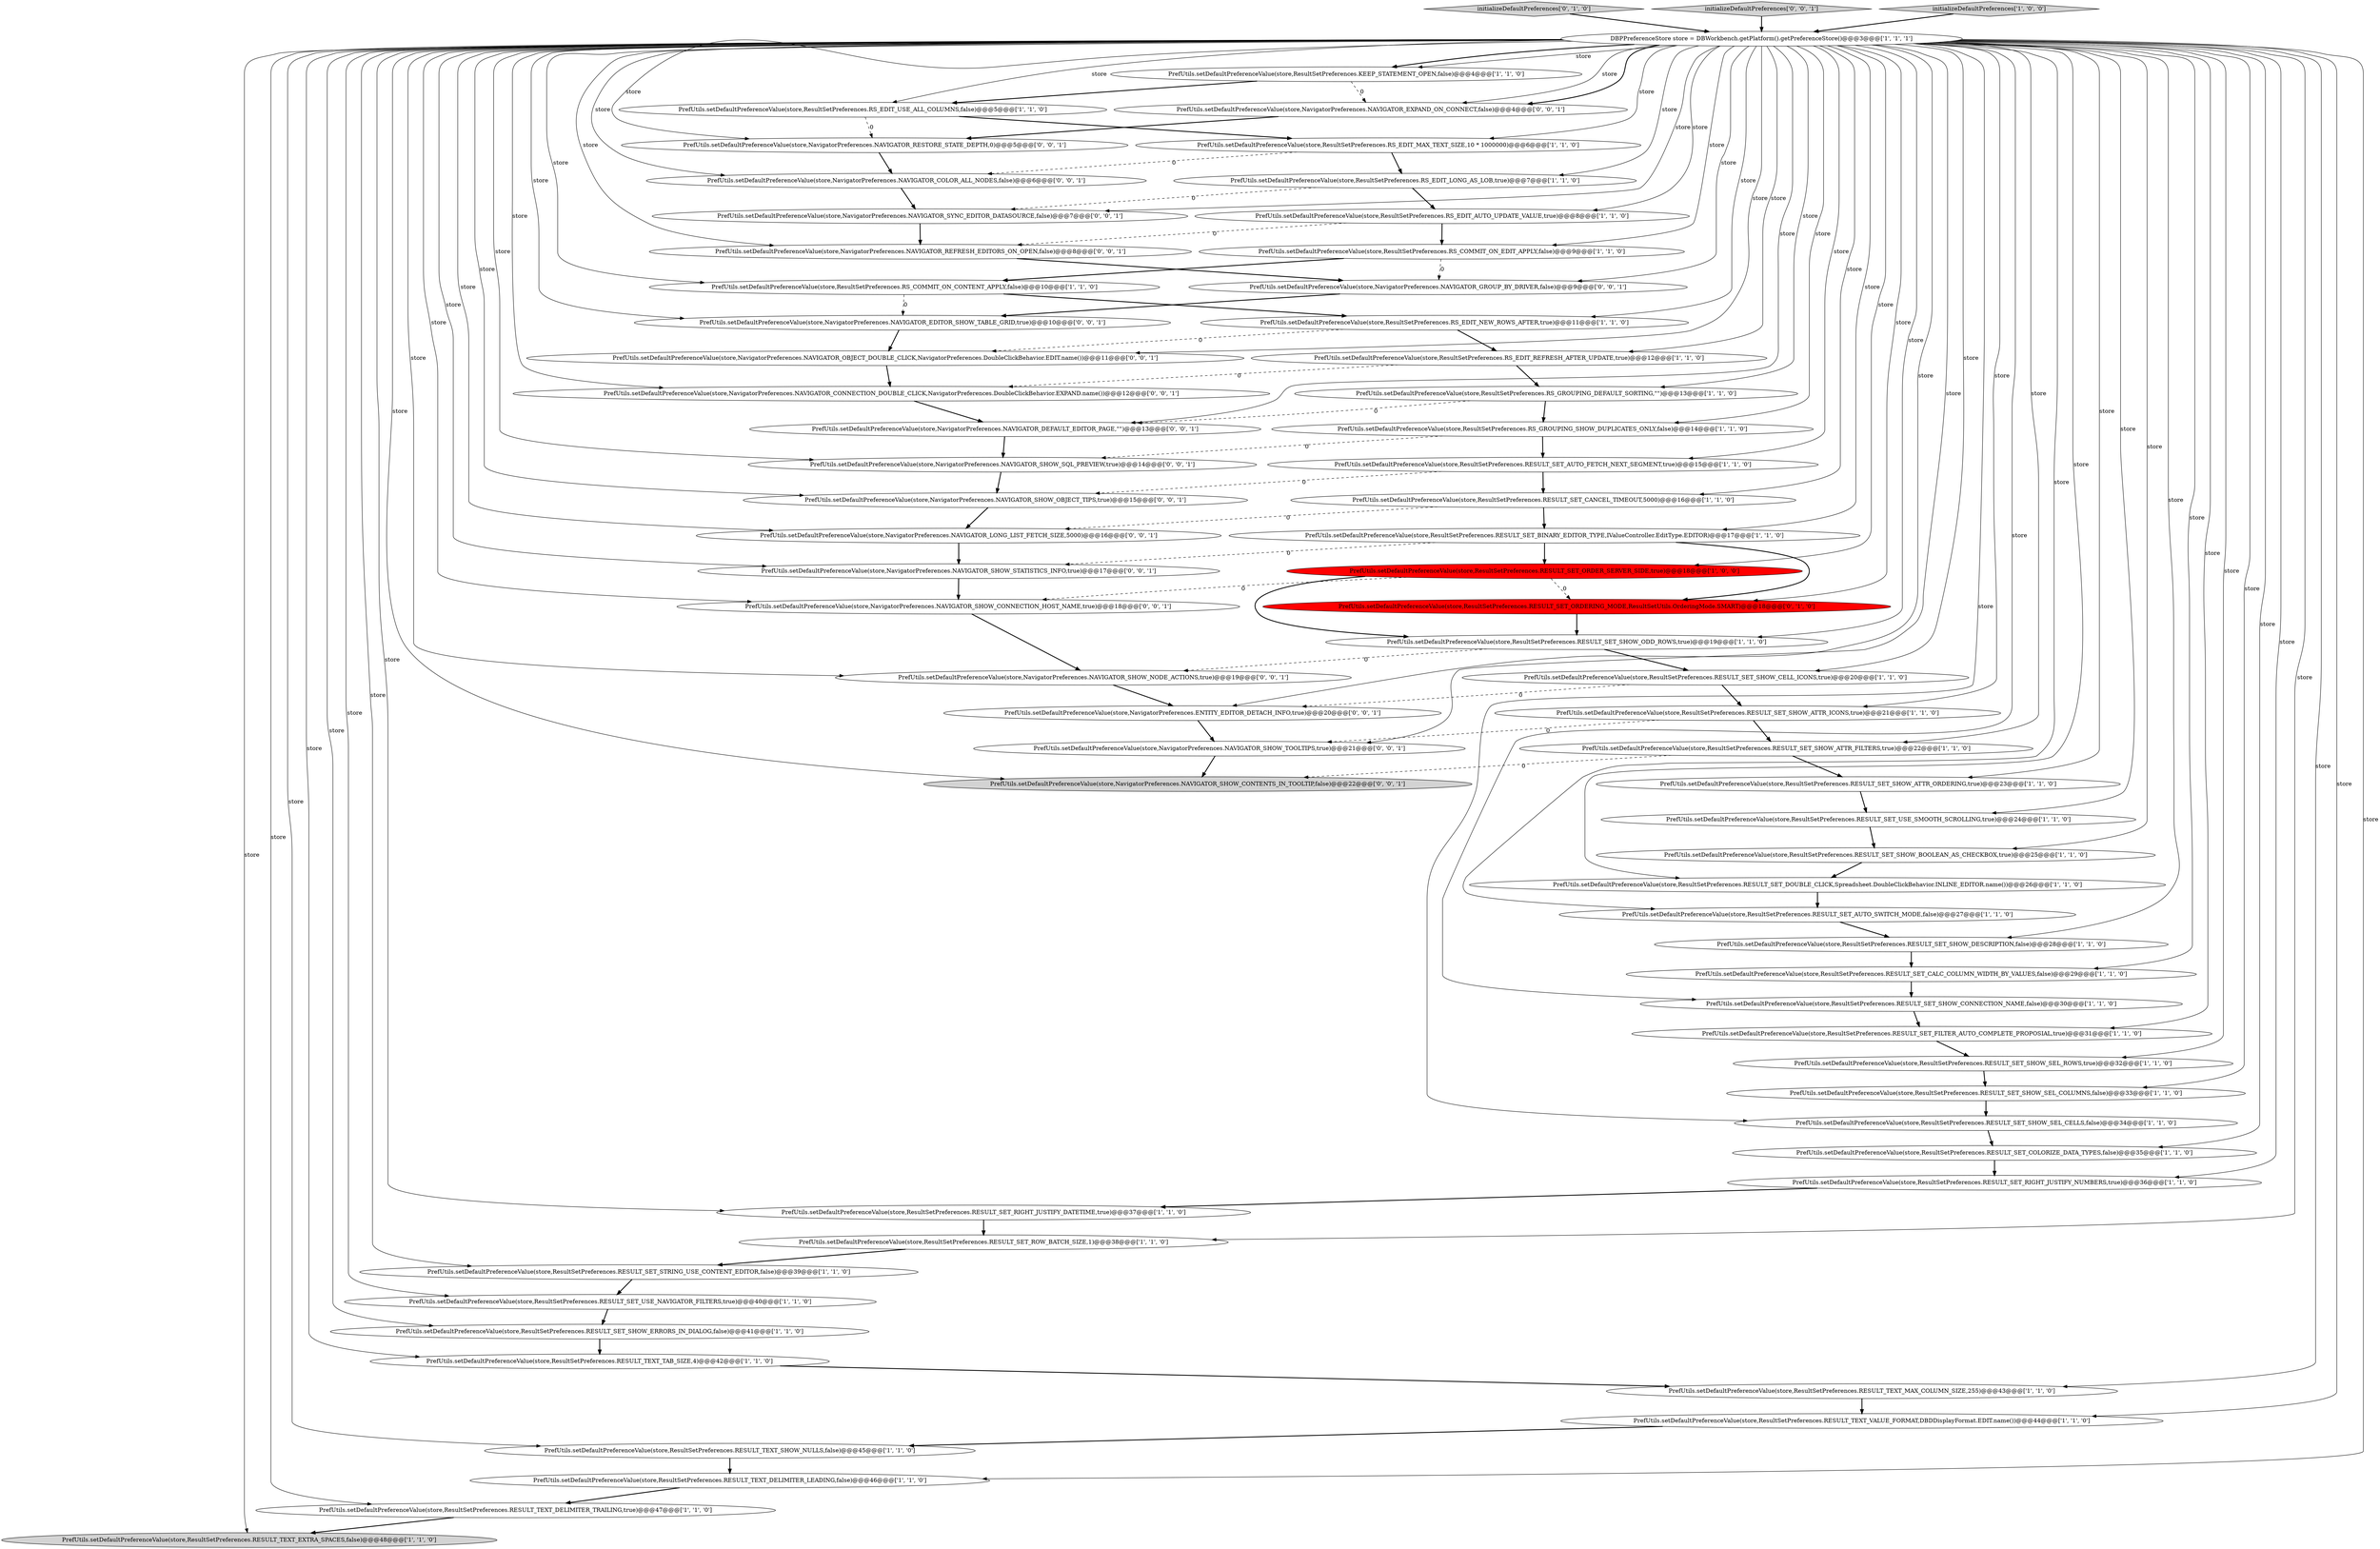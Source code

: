 digraph {
12 [style = filled, label = "PrefUtils.setDefaultPreferenceValue(store,ResultSetPreferences.RESULT_SET_DOUBLE_CLICK,Spreadsheet.DoubleClickBehavior.INLINE_EDITOR.name())@@@26@@@['1', '1', '0']", fillcolor = white, shape = ellipse image = "AAA0AAABBB1BBB"];
67 [style = filled, label = "PrefUtils.setDefaultPreferenceValue(store,NavigatorPreferences.NAVIGATOR_EDITOR_SHOW_TABLE_GRID,true)@@@10@@@['0', '0', '1']", fillcolor = white, shape = ellipse image = "AAA0AAABBB3BBB"];
37 [style = filled, label = "PrefUtils.setDefaultPreferenceValue(store,ResultSetPreferences.RESULT_SET_ORDER_SERVER_SIDE,true)@@@18@@@['1', '0', '0']", fillcolor = red, shape = ellipse image = "AAA1AAABBB1BBB"];
20 [style = filled, label = "PrefUtils.setDefaultPreferenceValue(store,ResultSetPreferences.RS_EDIT_AUTO_UPDATE_VALUE,true)@@@8@@@['1', '1', '0']", fillcolor = white, shape = ellipse image = "AAA0AAABBB1BBB"];
3 [style = filled, label = "PrefUtils.setDefaultPreferenceValue(store,ResultSetPreferences.RESULT_TEXT_SHOW_NULLS,false)@@@45@@@['1', '1', '0']", fillcolor = white, shape = ellipse image = "AAA0AAABBB1BBB"];
45 [style = filled, label = "PrefUtils.setDefaultPreferenceValue(store,ResultSetPreferences.RESULT_SET_SHOW_ODD_ROWS,true)@@@19@@@['1', '1', '0']", fillcolor = white, shape = ellipse image = "AAA0AAABBB1BBB"];
19 [style = filled, label = "PrefUtils.setDefaultPreferenceValue(store,ResultSetPreferences.RS_EDIT_REFRESH_AFTER_UPDATE,true)@@@12@@@['1', '1', '0']", fillcolor = white, shape = ellipse image = "AAA0AAABBB1BBB"];
44 [style = filled, label = "PrefUtils.setDefaultPreferenceValue(store,ResultSetPreferences.RS_COMMIT_ON_EDIT_APPLY,false)@@@9@@@['1', '1', '0']", fillcolor = white, shape = ellipse image = "AAA0AAABBB1BBB"];
62 [style = filled, label = "PrefUtils.setDefaultPreferenceValue(store,NavigatorPreferences.NAVIGATOR_EXPAND_ON_CONNECT,false)@@@4@@@['0', '0', '1']", fillcolor = white, shape = ellipse image = "AAA0AAABBB3BBB"];
41 [style = filled, label = "PrefUtils.setDefaultPreferenceValue(store,ResultSetPreferences.RESULT_SET_SHOW_BOOLEAN_AS_CHECKBOX,true)@@@25@@@['1', '1', '0']", fillcolor = white, shape = ellipse image = "AAA0AAABBB1BBB"];
22 [style = filled, label = "PrefUtils.setDefaultPreferenceValue(store,ResultSetPreferences.RESULT_SET_SHOW_ATTR_FILTERS,true)@@@22@@@['1', '1', '0']", fillcolor = white, shape = ellipse image = "AAA0AAABBB1BBB"];
29 [style = filled, label = "PrefUtils.setDefaultPreferenceValue(store,ResultSetPreferences.RESULT_SET_SHOW_CELL_ICONS,true)@@@20@@@['1', '1', '0']", fillcolor = white, shape = ellipse image = "AAA0AAABBB1BBB"];
2 [style = filled, label = "PrefUtils.setDefaultPreferenceValue(store,ResultSetPreferences.RS_GROUPING_DEFAULT_SORTING,\"\")@@@13@@@['1', '1', '0']", fillcolor = white, shape = ellipse image = "AAA0AAABBB1BBB"];
56 [style = filled, label = "PrefUtils.setDefaultPreferenceValue(store,NavigatorPreferences.NAVIGATOR_LONG_LIST_FETCH_SIZE,5000)@@@16@@@['0', '0', '1']", fillcolor = white, shape = ellipse image = "AAA0AAABBB3BBB"];
61 [style = filled, label = "PrefUtils.setDefaultPreferenceValue(store,NavigatorPreferences.NAVIGATOR_SHOW_NODE_ACTIONS,true)@@@19@@@['0', '0', '1']", fillcolor = white, shape = ellipse image = "AAA0AAABBB3BBB"];
34 [style = filled, label = "PrefUtils.setDefaultPreferenceValue(store,ResultSetPreferences.RESULT_SET_COLORIZE_DATA_TYPES,false)@@@35@@@['1', '1', '0']", fillcolor = white, shape = ellipse image = "AAA0AAABBB1BBB"];
31 [style = filled, label = "PrefUtils.setDefaultPreferenceValue(store,ResultSetPreferences.RESULT_TEXT_EXTRA_SPACES,false)@@@48@@@['1', '1', '0']", fillcolor = lightgray, shape = ellipse image = "AAA0AAABBB1BBB"];
38 [style = filled, label = "PrefUtils.setDefaultPreferenceValue(store,ResultSetPreferences.RESULT_SET_RIGHT_JUSTIFY_DATETIME,true)@@@37@@@['1', '1', '0']", fillcolor = white, shape = ellipse image = "AAA0AAABBB1BBB"];
64 [style = filled, label = "PrefUtils.setDefaultPreferenceValue(store,NavigatorPreferences.ENTITY_EDITOR_DETACH_INFO,true)@@@20@@@['0', '0', '1']", fillcolor = white, shape = ellipse image = "AAA0AAABBB3BBB"];
60 [style = filled, label = "PrefUtils.setDefaultPreferenceValue(store,NavigatorPreferences.NAVIGATOR_COLOR_ALL_NODES,false)@@@6@@@['0', '0', '1']", fillcolor = white, shape = ellipse image = "AAA0AAABBB3BBB"];
46 [style = filled, label = "PrefUtils.setDefaultPreferenceValue(store,ResultSetPreferences.RESULT_SET_SHOW_ATTR_ORDERING,true)@@@23@@@['1', '1', '0']", fillcolor = white, shape = ellipse image = "AAA0AAABBB1BBB"];
0 [style = filled, label = "PrefUtils.setDefaultPreferenceValue(store,ResultSetPreferences.RESULT_SET_SHOW_SEL_CELLS,false)@@@34@@@['1', '1', '0']", fillcolor = white, shape = ellipse image = "AAA0AAABBB1BBB"];
27 [style = filled, label = "PrefUtils.setDefaultPreferenceValue(store,ResultSetPreferences.RS_EDIT_NEW_ROWS_AFTER,true)@@@11@@@['1', '1', '0']", fillcolor = white, shape = ellipse image = "AAA0AAABBB1BBB"];
25 [style = filled, label = "PrefUtils.setDefaultPreferenceValue(store,ResultSetPreferences.RESULT_SET_ROW_BATCH_SIZE,1)@@@38@@@['1', '1', '0']", fillcolor = white, shape = ellipse image = "AAA0AAABBB1BBB"];
48 [style = filled, label = "PrefUtils.setDefaultPreferenceValue(store,ResultSetPreferences.RESULT_SET_ORDERING_MODE,ResultSetUtils.OrderingMode.SMART)@@@18@@@['0', '1', '0']", fillcolor = red, shape = ellipse image = "AAA1AAABBB2BBB"];
66 [style = filled, label = "PrefUtils.setDefaultPreferenceValue(store,NavigatorPreferences.NAVIGATOR_SHOW_CONTENTS_IN_TOOLTIP,false)@@@22@@@['0', '0', '1']", fillcolor = lightgray, shape = ellipse image = "AAA0AAABBB3BBB"];
28 [style = filled, label = "PrefUtils.setDefaultPreferenceValue(store,ResultSetPreferences.RESULT_SET_SHOW_ATTR_ICONS,true)@@@21@@@['1', '1', '0']", fillcolor = white, shape = ellipse image = "AAA0AAABBB1BBB"];
13 [style = filled, label = "PrefUtils.setDefaultPreferenceValue(store,ResultSetPreferences.RESULT_SET_AUTO_SWITCH_MODE,false)@@@27@@@['1', '1', '0']", fillcolor = white, shape = ellipse image = "AAA0AAABBB1BBB"];
11 [style = filled, label = "DBPPreferenceStore store = DBWorkbench.getPlatform().getPreferenceStore()@@@3@@@['1', '1', '1']", fillcolor = white, shape = ellipse image = "AAA0AAABBB1BBB"];
47 [style = filled, label = "initializeDefaultPreferences['0', '1', '0']", fillcolor = lightgray, shape = diamond image = "AAA0AAABBB2BBB"];
6 [style = filled, label = "PrefUtils.setDefaultPreferenceValue(store,ResultSetPreferences.RESULT_SET_CANCEL_TIMEOUT,5000)@@@16@@@['1', '1', '0']", fillcolor = white, shape = ellipse image = "AAA0AAABBB1BBB"];
23 [style = filled, label = "PrefUtils.setDefaultPreferenceValue(store,ResultSetPreferences.RESULT_SET_SHOW_CONNECTION_NAME,false)@@@30@@@['1', '1', '0']", fillcolor = white, shape = ellipse image = "AAA0AAABBB1BBB"];
58 [style = filled, label = "PrefUtils.setDefaultPreferenceValue(store,NavigatorPreferences.NAVIGATOR_SHOW_TOOLTIPS,true)@@@21@@@['0', '0', '1']", fillcolor = white, shape = ellipse image = "AAA0AAABBB3BBB"];
16 [style = filled, label = "PrefUtils.setDefaultPreferenceValue(store,ResultSetPreferences.RESULT_TEXT_DELIMITER_LEADING,false)@@@46@@@['1', '1', '0']", fillcolor = white, shape = ellipse image = "AAA0AAABBB1BBB"];
51 [style = filled, label = "initializeDefaultPreferences['0', '0', '1']", fillcolor = lightgray, shape = diamond image = "AAA0AAABBB3BBB"];
9 [style = filled, label = "PrefUtils.setDefaultPreferenceValue(store,ResultSetPreferences.RESULT_SET_SHOW_SEL_ROWS,true)@@@32@@@['1', '1', '0']", fillcolor = white, shape = ellipse image = "AAA0AAABBB1BBB"];
63 [style = filled, label = "PrefUtils.setDefaultPreferenceValue(store,NavigatorPreferences.NAVIGATOR_DEFAULT_EDITOR_PAGE,\"\")@@@13@@@['0', '0', '1']", fillcolor = white, shape = ellipse image = "AAA0AAABBB3BBB"];
8 [style = filled, label = "PrefUtils.setDefaultPreferenceValue(store,ResultSetPreferences.RS_EDIT_LONG_AS_LOB,true)@@@7@@@['1', '1', '0']", fillcolor = white, shape = ellipse image = "AAA0AAABBB1BBB"];
39 [style = filled, label = "PrefUtils.setDefaultPreferenceValue(store,ResultSetPreferences.RESULT_SET_SHOW_ERRORS_IN_DIALOG,false)@@@41@@@['1', '1', '0']", fillcolor = white, shape = ellipse image = "AAA0AAABBB1BBB"];
59 [style = filled, label = "PrefUtils.setDefaultPreferenceValue(store,NavigatorPreferences.NAVIGATOR_GROUP_BY_DRIVER,false)@@@9@@@['0', '0', '1']", fillcolor = white, shape = ellipse image = "AAA0AAABBB3BBB"];
18 [style = filled, label = "PrefUtils.setDefaultPreferenceValue(store,ResultSetPreferences.RESULT_TEXT_VALUE_FORMAT,DBDDisplayFormat.EDIT.name())@@@44@@@['1', '1', '0']", fillcolor = white, shape = ellipse image = "AAA0AAABBB1BBB"];
21 [style = filled, label = "PrefUtils.setDefaultPreferenceValue(store,ResultSetPreferences.RESULT_SET_AUTO_FETCH_NEXT_SEGMENT,true)@@@15@@@['1', '1', '0']", fillcolor = white, shape = ellipse image = "AAA0AAABBB1BBB"];
5 [style = filled, label = "PrefUtils.setDefaultPreferenceValue(store,ResultSetPreferences.RESULT_SET_CALC_COLUMN_WIDTH_BY_VALUES,false)@@@29@@@['1', '1', '0']", fillcolor = white, shape = ellipse image = "AAA0AAABBB1BBB"];
26 [style = filled, label = "PrefUtils.setDefaultPreferenceValue(store,ResultSetPreferences.RESULT_SET_STRING_USE_CONTENT_EDITOR,false)@@@39@@@['1', '1', '0']", fillcolor = white, shape = ellipse image = "AAA0AAABBB1BBB"];
55 [style = filled, label = "PrefUtils.setDefaultPreferenceValue(store,NavigatorPreferences.NAVIGATOR_SHOW_STATISTICS_INFO,true)@@@17@@@['0', '0', '1']", fillcolor = white, shape = ellipse image = "AAA0AAABBB3BBB"];
43 [style = filled, label = "PrefUtils.setDefaultPreferenceValue(store,ResultSetPreferences.RESULT_SET_SHOW_DESCRIPTION,false)@@@28@@@['1', '1', '0']", fillcolor = white, shape = ellipse image = "AAA0AAABBB1BBB"];
65 [style = filled, label = "PrefUtils.setDefaultPreferenceValue(store,NavigatorPreferences.NAVIGATOR_SYNC_EDITOR_DATASOURCE,false)@@@7@@@['0', '0', '1']", fillcolor = white, shape = ellipse image = "AAA0AAABBB3BBB"];
33 [style = filled, label = "PrefUtils.setDefaultPreferenceValue(store,ResultSetPreferences.RESULT_TEXT_MAX_COLUMN_SIZE,255)@@@43@@@['1', '1', '0']", fillcolor = white, shape = ellipse image = "AAA0AAABBB1BBB"];
50 [style = filled, label = "PrefUtils.setDefaultPreferenceValue(store,NavigatorPreferences.NAVIGATOR_REFRESH_EDITORS_ON_OPEN,false)@@@8@@@['0', '0', '1']", fillcolor = white, shape = ellipse image = "AAA0AAABBB3BBB"];
52 [style = filled, label = "PrefUtils.setDefaultPreferenceValue(store,NavigatorPreferences.NAVIGATOR_SHOW_CONNECTION_HOST_NAME,true)@@@18@@@['0', '0', '1']", fillcolor = white, shape = ellipse image = "AAA0AAABBB3BBB"];
32 [style = filled, label = "PrefUtils.setDefaultPreferenceValue(store,ResultSetPreferences.RESULT_TEXT_TAB_SIZE,4)@@@42@@@['1', '1', '0']", fillcolor = white, shape = ellipse image = "AAA0AAABBB1BBB"];
36 [style = filled, label = "PrefUtils.setDefaultPreferenceValue(store,ResultSetPreferences.RS_EDIT_USE_ALL_COLUMNS,false)@@@5@@@['1', '1', '0']", fillcolor = white, shape = ellipse image = "AAA0AAABBB1BBB"];
1 [style = filled, label = "PrefUtils.setDefaultPreferenceValue(store,ResultSetPreferences.RESULT_SET_BINARY_EDITOR_TYPE,IValueController.EditType.EDITOR)@@@17@@@['1', '1', '0']", fillcolor = white, shape = ellipse image = "AAA0AAABBB1BBB"];
49 [style = filled, label = "PrefUtils.setDefaultPreferenceValue(store,NavigatorPreferences.NAVIGATOR_OBJECT_DOUBLE_CLICK,NavigatorPreferences.DoubleClickBehavior.EDIT.name())@@@11@@@['0', '0', '1']", fillcolor = white, shape = ellipse image = "AAA0AAABBB3BBB"];
4 [style = filled, label = "PrefUtils.setDefaultPreferenceValue(store,ResultSetPreferences.RS_GROUPING_SHOW_DUPLICATES_ONLY,false)@@@14@@@['1', '1', '0']", fillcolor = white, shape = ellipse image = "AAA0AAABBB1BBB"];
10 [style = filled, label = "PrefUtils.setDefaultPreferenceValue(store,ResultSetPreferences.RESULT_SET_SHOW_SEL_COLUMNS,false)@@@33@@@['1', '1', '0']", fillcolor = white, shape = ellipse image = "AAA0AAABBB1BBB"];
7 [style = filled, label = "PrefUtils.setDefaultPreferenceValue(store,ResultSetPreferences.RESULT_SET_USE_SMOOTH_SCROLLING,true)@@@24@@@['1', '1', '0']", fillcolor = white, shape = ellipse image = "AAA0AAABBB1BBB"];
42 [style = filled, label = "PrefUtils.setDefaultPreferenceValue(store,ResultSetPreferences.RESULT_TEXT_DELIMITER_TRAILING,true)@@@47@@@['1', '1', '0']", fillcolor = white, shape = ellipse image = "AAA0AAABBB1BBB"];
14 [style = filled, label = "PrefUtils.setDefaultPreferenceValue(store,ResultSetPreferences.RESULT_SET_USE_NAVIGATOR_FILTERS,true)@@@40@@@['1', '1', '0']", fillcolor = white, shape = ellipse image = "AAA0AAABBB1BBB"];
15 [style = filled, label = "PrefUtils.setDefaultPreferenceValue(store,ResultSetPreferences.RS_COMMIT_ON_CONTENT_APPLY,false)@@@10@@@['1', '1', '0']", fillcolor = white, shape = ellipse image = "AAA0AAABBB1BBB"];
54 [style = filled, label = "PrefUtils.setDefaultPreferenceValue(store,NavigatorPreferences.NAVIGATOR_CONNECTION_DOUBLE_CLICK,NavigatorPreferences.DoubleClickBehavior.EXPAND.name())@@@12@@@['0', '0', '1']", fillcolor = white, shape = ellipse image = "AAA0AAABBB3BBB"];
24 [style = filled, label = "PrefUtils.setDefaultPreferenceValue(store,ResultSetPreferences.KEEP_STATEMENT_OPEN,false)@@@4@@@['1', '1', '0']", fillcolor = white, shape = ellipse image = "AAA0AAABBB1BBB"];
40 [style = filled, label = "PrefUtils.setDefaultPreferenceValue(store,ResultSetPreferences.RESULT_SET_FILTER_AUTO_COMPLETE_PROPOSIAL,true)@@@31@@@['1', '1', '0']", fillcolor = white, shape = ellipse image = "AAA0AAABBB1BBB"];
68 [style = filled, label = "PrefUtils.setDefaultPreferenceValue(store,NavigatorPreferences.NAVIGATOR_SHOW_OBJECT_TIPS,true)@@@15@@@['0', '0', '1']", fillcolor = white, shape = ellipse image = "AAA0AAABBB3BBB"];
30 [style = filled, label = "PrefUtils.setDefaultPreferenceValue(store,ResultSetPreferences.RS_EDIT_MAX_TEXT_SIZE,10 * 1000000)@@@6@@@['1', '1', '0']", fillcolor = white, shape = ellipse image = "AAA0AAABBB1BBB"];
35 [style = filled, label = "PrefUtils.setDefaultPreferenceValue(store,ResultSetPreferences.RESULT_SET_RIGHT_JUSTIFY_NUMBERS,true)@@@36@@@['1', '1', '0']", fillcolor = white, shape = ellipse image = "AAA0AAABBB1BBB"];
53 [style = filled, label = "PrefUtils.setDefaultPreferenceValue(store,NavigatorPreferences.NAVIGATOR_RESTORE_STATE_DEPTH,0)@@@5@@@['0', '0', '1']", fillcolor = white, shape = ellipse image = "AAA0AAABBB3BBB"];
57 [style = filled, label = "PrefUtils.setDefaultPreferenceValue(store,NavigatorPreferences.NAVIGATOR_SHOW_SQL_PREVIEW,true)@@@14@@@['0', '0', '1']", fillcolor = white, shape = ellipse image = "AAA0AAABBB3BBB"];
17 [style = filled, label = "initializeDefaultPreferences['1', '0', '0']", fillcolor = lightgray, shape = diamond image = "AAA0AAABBB1BBB"];
45->61 [style = dashed, label="0"];
18->3 [style = bold, label=""];
1->55 [style = dashed, label="0"];
11->43 [style = solid, label="store"];
11->36 [style = solid, label="store"];
11->7 [style = solid, label="store"];
54->63 [style = bold, label=""];
11->64 [style = solid, label="store"];
44->15 [style = bold, label=""];
9->10 [style = bold, label=""];
11->57 [style = solid, label="store"];
11->18 [style = solid, label="store"];
3->16 [style = bold, label=""];
11->66 [style = solid, label="store"];
47->11 [style = bold, label=""];
61->64 [style = bold, label=""];
11->6 [style = solid, label="store"];
11->48 [style = solid, label="store"];
11->13 [style = solid, label="store"];
11->59 [style = solid, label="store"];
11->25 [style = solid, label="store"];
8->20 [style = bold, label=""];
65->50 [style = bold, label=""];
33->18 [style = bold, label=""];
62->53 [style = bold, label=""];
11->45 [style = solid, label="store"];
11->0 [style = solid, label="store"];
46->7 [style = bold, label=""];
11->39 [style = solid, label="store"];
11->10 [style = solid, label="store"];
60->65 [style = bold, label=""];
16->42 [style = bold, label=""];
11->20 [style = solid, label="store"];
11->27 [style = solid, label="store"];
27->19 [style = bold, label=""];
35->38 [style = bold, label=""];
11->19 [style = solid, label="store"];
30->8 [style = bold, label=""];
53->60 [style = bold, label=""];
59->67 [style = bold, label=""];
51->11 [style = bold, label=""];
44->59 [style = dashed, label="0"];
11->23 [style = solid, label="store"];
11->30 [style = solid, label="store"];
21->68 [style = dashed, label="0"];
22->46 [style = bold, label=""];
5->23 [style = bold, label=""];
19->54 [style = dashed, label="0"];
11->42 [style = solid, label="store"];
11->68 [style = solid, label="store"];
4->21 [style = bold, label=""];
26->14 [style = bold, label=""];
28->58 [style = dashed, label="0"];
42->31 [style = bold, label=""];
19->2 [style = bold, label=""];
11->3 [style = solid, label="store"];
2->4 [style = bold, label=""];
45->29 [style = bold, label=""];
0->34 [style = bold, label=""];
24->62 [style = dashed, label="0"];
36->30 [style = bold, label=""];
11->40 [style = solid, label="store"];
11->22 [style = solid, label="store"];
13->43 [style = bold, label=""];
10->0 [style = bold, label=""];
25->26 [style = bold, label=""];
11->12 [style = solid, label="store"];
38->25 [style = bold, label=""];
11->15 [style = solid, label="store"];
11->62 [style = solid, label="store"];
37->45 [style = bold, label=""];
11->55 [style = solid, label="store"];
34->35 [style = bold, label=""];
11->65 [style = solid, label="store"];
11->24 [style = solid, label="store"];
11->50 [style = solid, label="store"];
11->49 [style = solid, label="store"];
14->39 [style = bold, label=""];
11->62 [style = bold, label=""];
49->54 [style = bold, label=""];
4->57 [style = dashed, label="0"];
11->54 [style = solid, label="store"];
11->31 [style = solid, label="store"];
36->53 [style = dashed, label="0"];
11->14 [style = solid, label="store"];
11->4 [style = solid, label="store"];
52->61 [style = bold, label=""];
1->48 [style = bold, label=""];
63->57 [style = bold, label=""];
40->9 [style = bold, label=""];
11->24 [style = bold, label=""];
32->33 [style = bold, label=""];
57->68 [style = bold, label=""];
11->52 [style = solid, label="store"];
58->66 [style = bold, label=""];
6->1 [style = bold, label=""];
12->13 [style = bold, label=""];
15->67 [style = dashed, label="0"];
11->60 [style = solid, label="store"];
11->67 [style = solid, label="store"];
11->34 [style = solid, label="store"];
43->5 [style = bold, label=""];
11->37 [style = solid, label="store"];
11->61 [style = solid, label="store"];
11->1 [style = solid, label="store"];
39->32 [style = bold, label=""];
11->46 [style = solid, label="store"];
11->56 [style = solid, label="store"];
11->44 [style = solid, label="store"];
7->41 [style = bold, label=""];
41->12 [style = bold, label=""];
55->52 [style = bold, label=""];
64->58 [style = bold, label=""];
11->41 [style = solid, label="store"];
28->22 [style = bold, label=""];
2->63 [style = dashed, label="0"];
1->37 [style = bold, label=""];
11->32 [style = solid, label="store"];
11->33 [style = solid, label="store"];
8->65 [style = dashed, label="0"];
11->5 [style = solid, label="store"];
11->29 [style = solid, label="store"];
27->49 [style = dashed, label="0"];
21->6 [style = bold, label=""];
11->2 [style = solid, label="store"];
50->59 [style = bold, label=""];
37->48 [style = dashed, label="0"];
30->60 [style = dashed, label="0"];
37->52 [style = dashed, label="0"];
11->53 [style = solid, label="store"];
68->56 [style = bold, label=""];
11->58 [style = solid, label="store"];
11->26 [style = solid, label="store"];
20->44 [style = bold, label=""];
11->21 [style = solid, label="store"];
29->28 [style = bold, label=""];
20->50 [style = dashed, label="0"];
11->9 [style = solid, label="store"];
24->36 [style = bold, label=""];
67->49 [style = bold, label=""];
22->66 [style = dashed, label="0"];
48->45 [style = bold, label=""];
11->38 [style = solid, label="store"];
11->16 [style = solid, label="store"];
23->40 [style = bold, label=""];
11->28 [style = solid, label="store"];
11->63 [style = solid, label="store"];
6->56 [style = dashed, label="0"];
11->35 [style = solid, label="store"];
15->27 [style = bold, label=""];
29->64 [style = dashed, label="0"];
11->8 [style = solid, label="store"];
56->55 [style = bold, label=""];
17->11 [style = bold, label=""];
}
